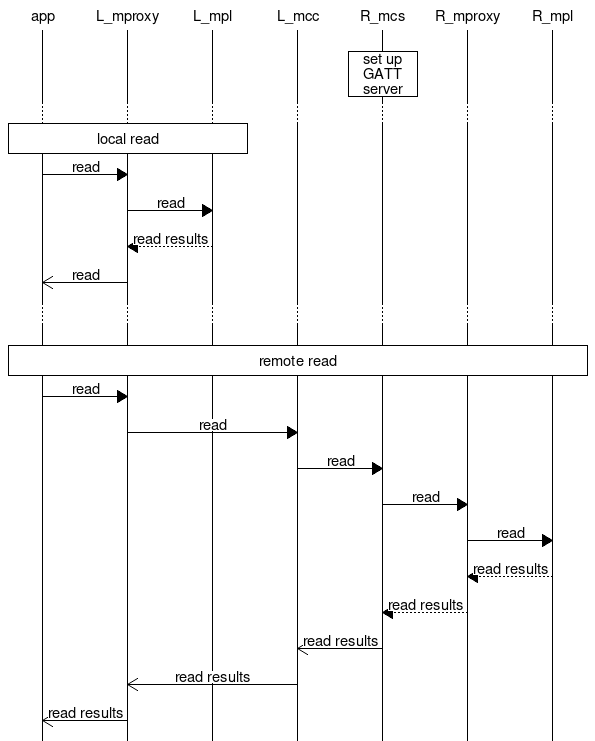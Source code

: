 # Overview over Media Control Service in the VCS pattern

msc {

    app, L_mproxy, L_mpl, L_mcc, R_mcs, R_mproxy, R_mpl;
    |||;

    R_mcs box R_mcs [ label = "set up GATT server" ];
    ...;

    app box L_mpl [ label = "local read" ];
    app=>L_mproxy [ label = "read" ];
    L_mproxy=>L_mpl [ label = "read" ];
    L_mproxy<<L_mpl  [ label = "read results" ];
    app<<=L_mproxy [ label = "read" ];
    ...;


    |||;
    app box R_mpl [ label = "remote read" ];
    app=>L_mproxy [ label = "read" ];
    L_mproxy=>L_mcc [ label = "read" ];
    L_mcc=>R_mcs [ label = "read" ];
    R_mcs=>R_mproxy [ label = "read" ];
    R_mproxy=>R_mpl [ label = "read" ];
    R_mproxy<<R_mpl  [ label = "read results" ];
    R_mcs<<R_mproxy  [ label = "read results" ];
    L_mcc<<=R_mcs  [ label = "read results" ];
    L_mproxy<<=L_mcc  [ label = "read results" ];
    app<<=L_mproxy  [ label = "read results" ];

}
